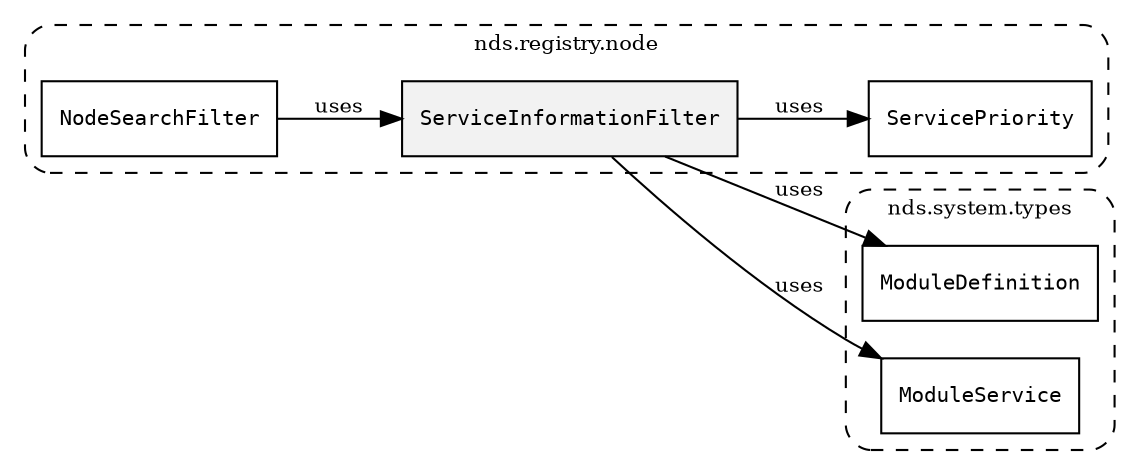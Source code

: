 /**
 * This dot file creates symbol collaboration diagram for ServiceInformationFilter.
 */
digraph ZSERIO
{
    node [shape=box, fontsize=10];
    rankdir="LR";
    fontsize=10;
    tooltip="ServiceInformationFilter collaboration diagram";

    subgraph "cluster_nds.registry.node"
    {
        style="dashed, rounded";
        label="nds.registry.node";
        tooltip="Package nds.registry.node";
        href="../../../content/packages/nds.registry.node.html#Package-nds-registry-node";
        target="_parent";

        "ServiceInformationFilter" [style="filled", fillcolor="#0000000D", target="_parent", label=<<font face="monospace"><table align="center" border="0" cellspacing="0" cellpadding="0"><tr><td href="../../../content/packages/nds.registry.node.html#Structure-ServiceInformationFilter" title="Structure defined in nds.registry.node">ServiceInformationFilter</td></tr></table></font>>];
        "ServicePriority" [target="_parent", label=<<font face="monospace"><table align="center" border="0" cellspacing="0" cellpadding="0"><tr><td href="../../../content/packages/nds.registry.node.html#Subtype-ServicePriority" title="Subtype defined in nds.registry.node">ServicePriority</td></tr></table></font>>];
        "NodeSearchFilter" [target="_parent", label=<<font face="monospace"><table align="center" border="0" cellspacing="0" cellpadding="0"><tr><td href="../../../content/packages/nds.registry.node.html#Structure-NodeSearchFilter" title="Structure defined in nds.registry.node">NodeSearchFilter</td></tr></table></font>>];
    }

    subgraph "cluster_nds.system.types"
    {
        style="dashed, rounded";
        label="nds.system.types";
        tooltip="Package nds.system.types";
        href="../../../content/packages/nds.system.types.html#Package-nds-system-types";
        target="_parent";

        "ModuleDefinition" [target="_parent", label=<<font face="monospace"><table align="center" border="0" cellspacing="0" cellpadding="0"><tr><td href="../../../content/packages/nds.system.types.html#Structure-ModuleDefinition" title="Structure defined in nds.system.types">ModuleDefinition</td></tr></table></font>>];
        "ModuleService" [target="_parent", label=<<font face="monospace"><table align="center" border="0" cellspacing="0" cellpadding="0"><tr><td href="../../../content/packages/nds.system.types.html#Subtype-ModuleService" title="Subtype defined in nds.system.types">ModuleService</td></tr></table></font>>];
    }

    "ServiceInformationFilter" -> "ModuleDefinition" [label="uses", fontsize=10];
    "ServiceInformationFilter" -> "ModuleService" [label="uses", fontsize=10];
    "ServiceInformationFilter" -> "ServicePriority" [label="uses", fontsize=10];
    "NodeSearchFilter" -> "ServiceInformationFilter" [label="uses", fontsize=10];
}
